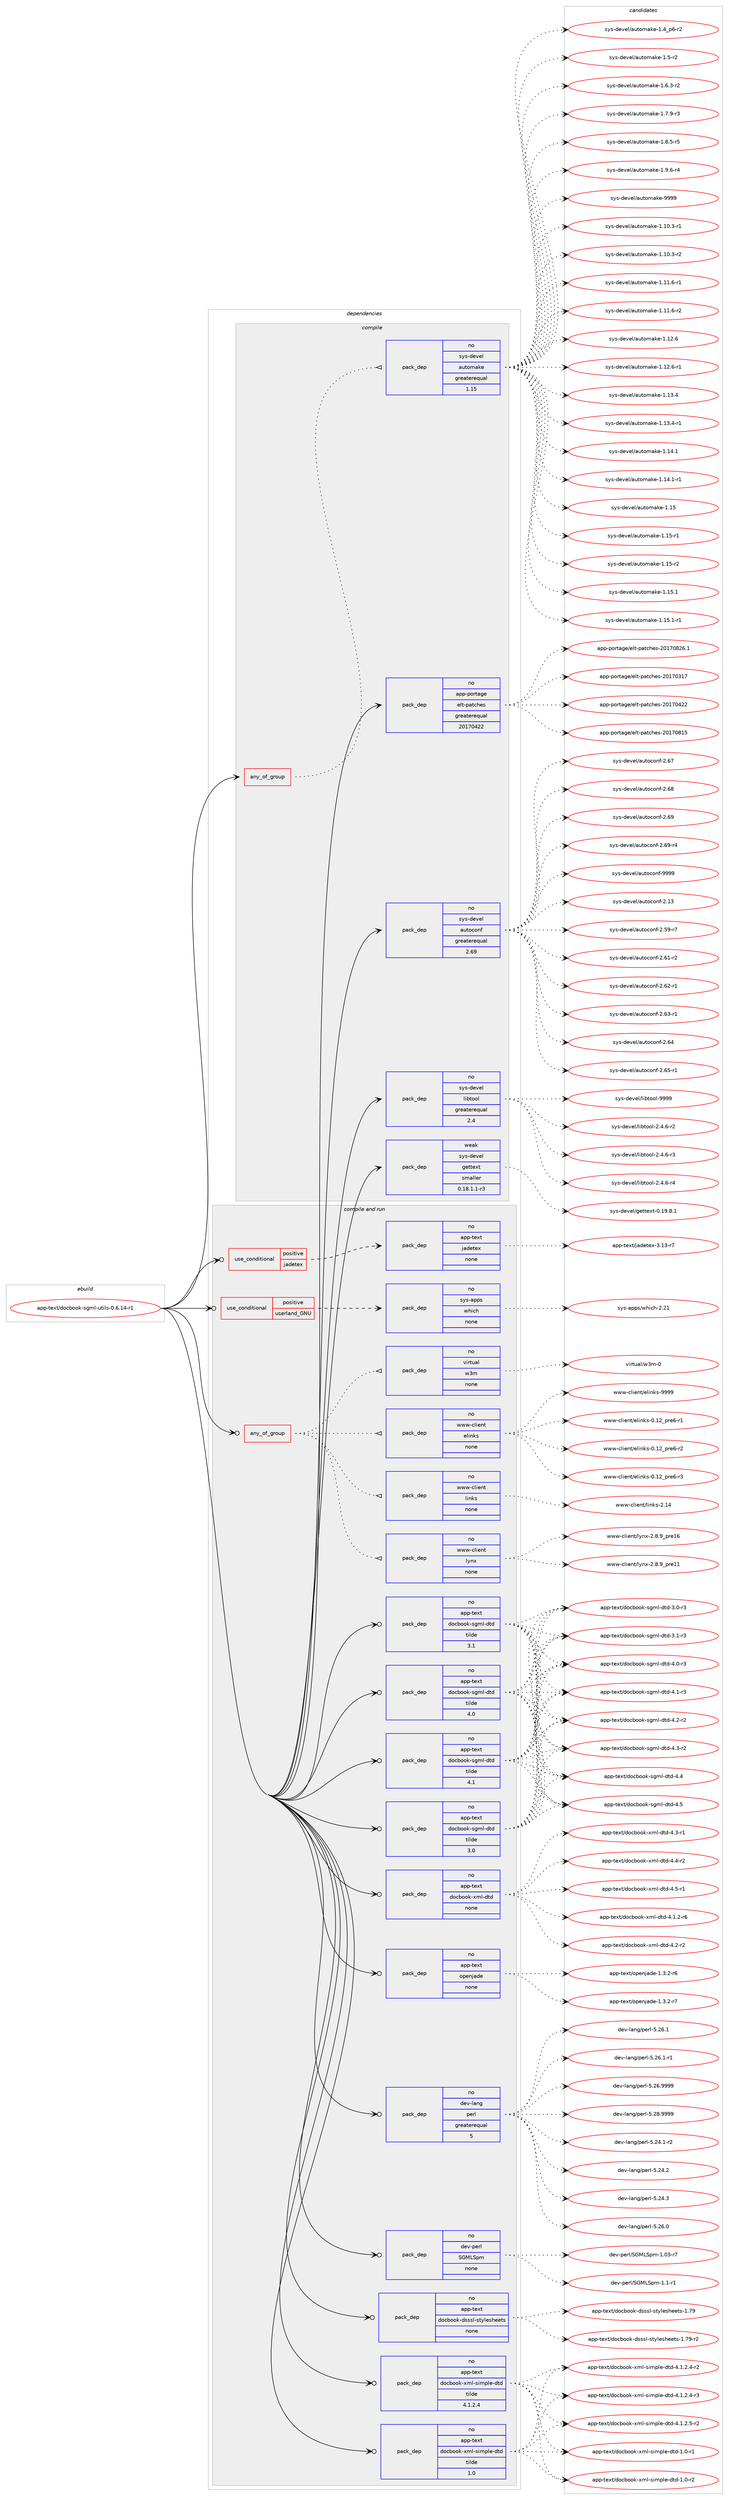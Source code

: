digraph prolog {

# *************
# Graph options
# *************

newrank=true;
concentrate=true;
compound=true;
graph [rankdir=LR,fontname=Helvetica,fontsize=10,ranksep=1.5];#, ranksep=2.5, nodesep=0.2];
edge  [arrowhead=vee];
node  [fontname=Helvetica,fontsize=10];

# **********
# The ebuild
# **********

subgraph cluster_leftcol {
color=gray;
rank=same;
label=<<i>ebuild</i>>;
id [label="app-text/docbook-sgml-utils-0.6.14-r1", color=red, width=4, href="../app-text/docbook-sgml-utils-0.6.14-r1.svg"];
}

# ****************
# The dependencies
# ****************

subgraph cluster_midcol {
color=gray;
label=<<i>dependencies</i>>;
subgraph cluster_compile {
fillcolor="#eeeeee";
style=filled;
label=<<i>compile</i>>;
subgraph any1009 {
dependency56339 [label=<<TABLE BORDER="0" CELLBORDER="1" CELLSPACING="0" CELLPADDING="4"><TR><TD CELLPADDING="10">any_of_group</TD></TR></TABLE>>, shape=none, color=red];subgraph pack40819 {
dependency56340 [label=<<TABLE BORDER="0" CELLBORDER="1" CELLSPACING="0" CELLPADDING="4" WIDTH="220"><TR><TD ROWSPAN="6" CELLPADDING="30">pack_dep</TD></TR><TR><TD WIDTH="110">no</TD></TR><TR><TD>sys-devel</TD></TR><TR><TD>automake</TD></TR><TR><TD>greaterequal</TD></TR><TR><TD>1.15</TD></TR></TABLE>>, shape=none, color=blue];
}
dependency56339:e -> dependency56340:w [weight=20,style="dotted",arrowhead="oinv"];
}
id:e -> dependency56339:w [weight=20,style="solid",arrowhead="vee"];
subgraph pack40820 {
dependency56341 [label=<<TABLE BORDER="0" CELLBORDER="1" CELLSPACING="0" CELLPADDING="4" WIDTH="220"><TR><TD ROWSPAN="6" CELLPADDING="30">pack_dep</TD></TR><TR><TD WIDTH="110">no</TD></TR><TR><TD>app-portage</TD></TR><TR><TD>elt-patches</TD></TR><TR><TD>greaterequal</TD></TR><TR><TD>20170422</TD></TR></TABLE>>, shape=none, color=blue];
}
id:e -> dependency56341:w [weight=20,style="solid",arrowhead="vee"];
subgraph pack40821 {
dependency56342 [label=<<TABLE BORDER="0" CELLBORDER="1" CELLSPACING="0" CELLPADDING="4" WIDTH="220"><TR><TD ROWSPAN="6" CELLPADDING="30">pack_dep</TD></TR><TR><TD WIDTH="110">no</TD></TR><TR><TD>sys-devel</TD></TR><TR><TD>autoconf</TD></TR><TR><TD>greaterequal</TD></TR><TR><TD>2.69</TD></TR></TABLE>>, shape=none, color=blue];
}
id:e -> dependency56342:w [weight=20,style="solid",arrowhead="vee"];
subgraph pack40822 {
dependency56343 [label=<<TABLE BORDER="0" CELLBORDER="1" CELLSPACING="0" CELLPADDING="4" WIDTH="220"><TR><TD ROWSPAN="6" CELLPADDING="30">pack_dep</TD></TR><TR><TD WIDTH="110">no</TD></TR><TR><TD>sys-devel</TD></TR><TR><TD>libtool</TD></TR><TR><TD>greaterequal</TD></TR><TR><TD>2.4</TD></TR></TABLE>>, shape=none, color=blue];
}
id:e -> dependency56343:w [weight=20,style="solid",arrowhead="vee"];
subgraph pack40823 {
dependency56344 [label=<<TABLE BORDER="0" CELLBORDER="1" CELLSPACING="0" CELLPADDING="4" WIDTH="220"><TR><TD ROWSPAN="6" CELLPADDING="30">pack_dep</TD></TR><TR><TD WIDTH="110">weak</TD></TR><TR><TD>sys-devel</TD></TR><TR><TD>gettext</TD></TR><TR><TD>smaller</TD></TR><TR><TD>0.18.1.1-r3</TD></TR></TABLE>>, shape=none, color=blue];
}
id:e -> dependency56344:w [weight=20,style="solid",arrowhead="vee"];
}
subgraph cluster_compileandrun {
fillcolor="#eeeeee";
style=filled;
label=<<i>compile and run</i>>;
subgraph any1010 {
dependency56345 [label=<<TABLE BORDER="0" CELLBORDER="1" CELLSPACING="0" CELLPADDING="4"><TR><TD CELLPADDING="10">any_of_group</TD></TR></TABLE>>, shape=none, color=red];subgraph pack40824 {
dependency56346 [label=<<TABLE BORDER="0" CELLBORDER="1" CELLSPACING="0" CELLPADDING="4" WIDTH="220"><TR><TD ROWSPAN="6" CELLPADDING="30">pack_dep</TD></TR><TR><TD WIDTH="110">no</TD></TR><TR><TD>www-client</TD></TR><TR><TD>lynx</TD></TR><TR><TD>none</TD></TR><TR><TD></TD></TR></TABLE>>, shape=none, color=blue];
}
dependency56345:e -> dependency56346:w [weight=20,style="dotted",arrowhead="oinv"];
subgraph pack40825 {
dependency56347 [label=<<TABLE BORDER="0" CELLBORDER="1" CELLSPACING="0" CELLPADDING="4" WIDTH="220"><TR><TD ROWSPAN="6" CELLPADDING="30">pack_dep</TD></TR><TR><TD WIDTH="110">no</TD></TR><TR><TD>www-client</TD></TR><TR><TD>links</TD></TR><TR><TD>none</TD></TR><TR><TD></TD></TR></TABLE>>, shape=none, color=blue];
}
dependency56345:e -> dependency56347:w [weight=20,style="dotted",arrowhead="oinv"];
subgraph pack40826 {
dependency56348 [label=<<TABLE BORDER="0" CELLBORDER="1" CELLSPACING="0" CELLPADDING="4" WIDTH="220"><TR><TD ROWSPAN="6" CELLPADDING="30">pack_dep</TD></TR><TR><TD WIDTH="110">no</TD></TR><TR><TD>www-client</TD></TR><TR><TD>elinks</TD></TR><TR><TD>none</TD></TR><TR><TD></TD></TR></TABLE>>, shape=none, color=blue];
}
dependency56345:e -> dependency56348:w [weight=20,style="dotted",arrowhead="oinv"];
subgraph pack40827 {
dependency56349 [label=<<TABLE BORDER="0" CELLBORDER="1" CELLSPACING="0" CELLPADDING="4" WIDTH="220"><TR><TD ROWSPAN="6" CELLPADDING="30">pack_dep</TD></TR><TR><TD WIDTH="110">no</TD></TR><TR><TD>virtual</TD></TR><TR><TD>w3m</TD></TR><TR><TD>none</TD></TR><TR><TD></TD></TR></TABLE>>, shape=none, color=blue];
}
dependency56345:e -> dependency56349:w [weight=20,style="dotted",arrowhead="oinv"];
}
id:e -> dependency56345:w [weight=20,style="solid",arrowhead="odotvee"];
subgraph cond14485 {
dependency56350 [label=<<TABLE BORDER="0" CELLBORDER="1" CELLSPACING="0" CELLPADDING="4"><TR><TD ROWSPAN="3" CELLPADDING="10">use_conditional</TD></TR><TR><TD>positive</TD></TR><TR><TD>jadetex</TD></TR></TABLE>>, shape=none, color=red];
subgraph pack40828 {
dependency56351 [label=<<TABLE BORDER="0" CELLBORDER="1" CELLSPACING="0" CELLPADDING="4" WIDTH="220"><TR><TD ROWSPAN="6" CELLPADDING="30">pack_dep</TD></TR><TR><TD WIDTH="110">no</TD></TR><TR><TD>app-text</TD></TR><TR><TD>jadetex</TD></TR><TR><TD>none</TD></TR><TR><TD></TD></TR></TABLE>>, shape=none, color=blue];
}
dependency56350:e -> dependency56351:w [weight=20,style="dashed",arrowhead="vee"];
}
id:e -> dependency56350:w [weight=20,style="solid",arrowhead="odotvee"];
subgraph cond14486 {
dependency56352 [label=<<TABLE BORDER="0" CELLBORDER="1" CELLSPACING="0" CELLPADDING="4"><TR><TD ROWSPAN="3" CELLPADDING="10">use_conditional</TD></TR><TR><TD>positive</TD></TR><TR><TD>userland_GNU</TD></TR></TABLE>>, shape=none, color=red];
subgraph pack40829 {
dependency56353 [label=<<TABLE BORDER="0" CELLBORDER="1" CELLSPACING="0" CELLPADDING="4" WIDTH="220"><TR><TD ROWSPAN="6" CELLPADDING="30">pack_dep</TD></TR><TR><TD WIDTH="110">no</TD></TR><TR><TD>sys-apps</TD></TR><TR><TD>which</TD></TR><TR><TD>none</TD></TR><TR><TD></TD></TR></TABLE>>, shape=none, color=blue];
}
dependency56352:e -> dependency56353:w [weight=20,style="dashed",arrowhead="vee"];
}
id:e -> dependency56352:w [weight=20,style="solid",arrowhead="odotvee"];
subgraph pack40830 {
dependency56354 [label=<<TABLE BORDER="0" CELLBORDER="1" CELLSPACING="0" CELLPADDING="4" WIDTH="220"><TR><TD ROWSPAN="6" CELLPADDING="30">pack_dep</TD></TR><TR><TD WIDTH="110">no</TD></TR><TR><TD>app-text</TD></TR><TR><TD>docbook-dsssl-stylesheets</TD></TR><TR><TD>none</TD></TR><TR><TD></TD></TR></TABLE>>, shape=none, color=blue];
}
id:e -> dependency56354:w [weight=20,style="solid",arrowhead="odotvee"];
subgraph pack40831 {
dependency56355 [label=<<TABLE BORDER="0" CELLBORDER="1" CELLSPACING="0" CELLPADDING="4" WIDTH="220"><TR><TD ROWSPAN="6" CELLPADDING="30">pack_dep</TD></TR><TR><TD WIDTH="110">no</TD></TR><TR><TD>app-text</TD></TR><TR><TD>docbook-sgml-dtd</TD></TR><TR><TD>tilde</TD></TR><TR><TD>3.0</TD></TR></TABLE>>, shape=none, color=blue];
}
id:e -> dependency56355:w [weight=20,style="solid",arrowhead="odotvee"];
subgraph pack40832 {
dependency56356 [label=<<TABLE BORDER="0" CELLBORDER="1" CELLSPACING="0" CELLPADDING="4" WIDTH="220"><TR><TD ROWSPAN="6" CELLPADDING="30">pack_dep</TD></TR><TR><TD WIDTH="110">no</TD></TR><TR><TD>app-text</TD></TR><TR><TD>docbook-sgml-dtd</TD></TR><TR><TD>tilde</TD></TR><TR><TD>3.1</TD></TR></TABLE>>, shape=none, color=blue];
}
id:e -> dependency56356:w [weight=20,style="solid",arrowhead="odotvee"];
subgraph pack40833 {
dependency56357 [label=<<TABLE BORDER="0" CELLBORDER="1" CELLSPACING="0" CELLPADDING="4" WIDTH="220"><TR><TD ROWSPAN="6" CELLPADDING="30">pack_dep</TD></TR><TR><TD WIDTH="110">no</TD></TR><TR><TD>app-text</TD></TR><TR><TD>docbook-sgml-dtd</TD></TR><TR><TD>tilde</TD></TR><TR><TD>4.0</TD></TR></TABLE>>, shape=none, color=blue];
}
id:e -> dependency56357:w [weight=20,style="solid",arrowhead="odotvee"];
subgraph pack40834 {
dependency56358 [label=<<TABLE BORDER="0" CELLBORDER="1" CELLSPACING="0" CELLPADDING="4" WIDTH="220"><TR><TD ROWSPAN="6" CELLPADDING="30">pack_dep</TD></TR><TR><TD WIDTH="110">no</TD></TR><TR><TD>app-text</TD></TR><TR><TD>docbook-sgml-dtd</TD></TR><TR><TD>tilde</TD></TR><TR><TD>4.1</TD></TR></TABLE>>, shape=none, color=blue];
}
id:e -> dependency56358:w [weight=20,style="solid",arrowhead="odotvee"];
subgraph pack40835 {
dependency56359 [label=<<TABLE BORDER="0" CELLBORDER="1" CELLSPACING="0" CELLPADDING="4" WIDTH="220"><TR><TD ROWSPAN="6" CELLPADDING="30">pack_dep</TD></TR><TR><TD WIDTH="110">no</TD></TR><TR><TD>app-text</TD></TR><TR><TD>docbook-xml-dtd</TD></TR><TR><TD>none</TD></TR><TR><TD></TD></TR></TABLE>>, shape=none, color=blue];
}
id:e -> dependency56359:w [weight=20,style="solid",arrowhead="odotvee"];
subgraph pack40836 {
dependency56360 [label=<<TABLE BORDER="0" CELLBORDER="1" CELLSPACING="0" CELLPADDING="4" WIDTH="220"><TR><TD ROWSPAN="6" CELLPADDING="30">pack_dep</TD></TR><TR><TD WIDTH="110">no</TD></TR><TR><TD>app-text</TD></TR><TR><TD>docbook-xml-simple-dtd</TD></TR><TR><TD>tilde</TD></TR><TR><TD>1.0</TD></TR></TABLE>>, shape=none, color=blue];
}
id:e -> dependency56360:w [weight=20,style="solid",arrowhead="odotvee"];
subgraph pack40837 {
dependency56361 [label=<<TABLE BORDER="0" CELLBORDER="1" CELLSPACING="0" CELLPADDING="4" WIDTH="220"><TR><TD ROWSPAN="6" CELLPADDING="30">pack_dep</TD></TR><TR><TD WIDTH="110">no</TD></TR><TR><TD>app-text</TD></TR><TR><TD>docbook-xml-simple-dtd</TD></TR><TR><TD>tilde</TD></TR><TR><TD>4.1.2.4</TD></TR></TABLE>>, shape=none, color=blue];
}
id:e -> dependency56361:w [weight=20,style="solid",arrowhead="odotvee"];
subgraph pack40838 {
dependency56362 [label=<<TABLE BORDER="0" CELLBORDER="1" CELLSPACING="0" CELLPADDING="4" WIDTH="220"><TR><TD ROWSPAN="6" CELLPADDING="30">pack_dep</TD></TR><TR><TD WIDTH="110">no</TD></TR><TR><TD>app-text</TD></TR><TR><TD>openjade</TD></TR><TR><TD>none</TD></TR><TR><TD></TD></TR></TABLE>>, shape=none, color=blue];
}
id:e -> dependency56362:w [weight=20,style="solid",arrowhead="odotvee"];
subgraph pack40839 {
dependency56363 [label=<<TABLE BORDER="0" CELLBORDER="1" CELLSPACING="0" CELLPADDING="4" WIDTH="220"><TR><TD ROWSPAN="6" CELLPADDING="30">pack_dep</TD></TR><TR><TD WIDTH="110">no</TD></TR><TR><TD>dev-lang</TD></TR><TR><TD>perl</TD></TR><TR><TD>greaterequal</TD></TR><TR><TD>5</TD></TR></TABLE>>, shape=none, color=blue];
}
id:e -> dependency56363:w [weight=20,style="solid",arrowhead="odotvee"];
subgraph pack40840 {
dependency56364 [label=<<TABLE BORDER="0" CELLBORDER="1" CELLSPACING="0" CELLPADDING="4" WIDTH="220"><TR><TD ROWSPAN="6" CELLPADDING="30">pack_dep</TD></TR><TR><TD WIDTH="110">no</TD></TR><TR><TD>dev-perl</TD></TR><TR><TD>SGMLSpm</TD></TR><TR><TD>none</TD></TR><TR><TD></TD></TR></TABLE>>, shape=none, color=blue];
}
id:e -> dependency56364:w [weight=20,style="solid",arrowhead="odotvee"];
}
subgraph cluster_run {
fillcolor="#eeeeee";
style=filled;
label=<<i>run</i>>;
}
}

# **************
# The candidates
# **************

subgraph cluster_choices {
rank=same;
color=gray;
label=<<i>candidates</i>>;

subgraph choice40819 {
color=black;
nodesep=1;
choice11512111545100101118101108479711711611110997107101454946494846514511449 [label="sys-devel/automake-1.10.3-r1", color=red, width=4,href="../sys-devel/automake-1.10.3-r1.svg"];
choice11512111545100101118101108479711711611110997107101454946494846514511450 [label="sys-devel/automake-1.10.3-r2", color=red, width=4,href="../sys-devel/automake-1.10.3-r2.svg"];
choice11512111545100101118101108479711711611110997107101454946494946544511449 [label="sys-devel/automake-1.11.6-r1", color=red, width=4,href="../sys-devel/automake-1.11.6-r1.svg"];
choice11512111545100101118101108479711711611110997107101454946494946544511450 [label="sys-devel/automake-1.11.6-r2", color=red, width=4,href="../sys-devel/automake-1.11.6-r2.svg"];
choice1151211154510010111810110847971171161111099710710145494649504654 [label="sys-devel/automake-1.12.6", color=red, width=4,href="../sys-devel/automake-1.12.6.svg"];
choice11512111545100101118101108479711711611110997107101454946495046544511449 [label="sys-devel/automake-1.12.6-r1", color=red, width=4,href="../sys-devel/automake-1.12.6-r1.svg"];
choice1151211154510010111810110847971171161111099710710145494649514652 [label="sys-devel/automake-1.13.4", color=red, width=4,href="../sys-devel/automake-1.13.4.svg"];
choice11512111545100101118101108479711711611110997107101454946495146524511449 [label="sys-devel/automake-1.13.4-r1", color=red, width=4,href="../sys-devel/automake-1.13.4-r1.svg"];
choice1151211154510010111810110847971171161111099710710145494649524649 [label="sys-devel/automake-1.14.1", color=red, width=4,href="../sys-devel/automake-1.14.1.svg"];
choice11512111545100101118101108479711711611110997107101454946495246494511449 [label="sys-devel/automake-1.14.1-r1", color=red, width=4,href="../sys-devel/automake-1.14.1-r1.svg"];
choice115121115451001011181011084797117116111109971071014549464953 [label="sys-devel/automake-1.15", color=red, width=4,href="../sys-devel/automake-1.15.svg"];
choice1151211154510010111810110847971171161111099710710145494649534511449 [label="sys-devel/automake-1.15-r1", color=red, width=4,href="../sys-devel/automake-1.15-r1.svg"];
choice1151211154510010111810110847971171161111099710710145494649534511450 [label="sys-devel/automake-1.15-r2", color=red, width=4,href="../sys-devel/automake-1.15-r2.svg"];
choice1151211154510010111810110847971171161111099710710145494649534649 [label="sys-devel/automake-1.15.1", color=red, width=4,href="../sys-devel/automake-1.15.1.svg"];
choice11512111545100101118101108479711711611110997107101454946495346494511449 [label="sys-devel/automake-1.15.1-r1", color=red, width=4,href="../sys-devel/automake-1.15.1-r1.svg"];
choice115121115451001011181011084797117116111109971071014549465295112544511450 [label="sys-devel/automake-1.4_p6-r2", color=red, width=4,href="../sys-devel/automake-1.4_p6-r2.svg"];
choice11512111545100101118101108479711711611110997107101454946534511450 [label="sys-devel/automake-1.5-r2", color=red, width=4,href="../sys-devel/automake-1.5-r2.svg"];
choice115121115451001011181011084797117116111109971071014549465446514511450 [label="sys-devel/automake-1.6.3-r2", color=red, width=4,href="../sys-devel/automake-1.6.3-r2.svg"];
choice115121115451001011181011084797117116111109971071014549465546574511451 [label="sys-devel/automake-1.7.9-r3", color=red, width=4,href="../sys-devel/automake-1.7.9-r3.svg"];
choice115121115451001011181011084797117116111109971071014549465646534511453 [label="sys-devel/automake-1.8.5-r5", color=red, width=4,href="../sys-devel/automake-1.8.5-r5.svg"];
choice115121115451001011181011084797117116111109971071014549465746544511452 [label="sys-devel/automake-1.9.6-r4", color=red, width=4,href="../sys-devel/automake-1.9.6-r4.svg"];
choice115121115451001011181011084797117116111109971071014557575757 [label="sys-devel/automake-9999", color=red, width=4,href="../sys-devel/automake-9999.svg"];
dependency56340:e -> choice11512111545100101118101108479711711611110997107101454946494846514511449:w [style=dotted,weight="100"];
dependency56340:e -> choice11512111545100101118101108479711711611110997107101454946494846514511450:w [style=dotted,weight="100"];
dependency56340:e -> choice11512111545100101118101108479711711611110997107101454946494946544511449:w [style=dotted,weight="100"];
dependency56340:e -> choice11512111545100101118101108479711711611110997107101454946494946544511450:w [style=dotted,weight="100"];
dependency56340:e -> choice1151211154510010111810110847971171161111099710710145494649504654:w [style=dotted,weight="100"];
dependency56340:e -> choice11512111545100101118101108479711711611110997107101454946495046544511449:w [style=dotted,weight="100"];
dependency56340:e -> choice1151211154510010111810110847971171161111099710710145494649514652:w [style=dotted,weight="100"];
dependency56340:e -> choice11512111545100101118101108479711711611110997107101454946495146524511449:w [style=dotted,weight="100"];
dependency56340:e -> choice1151211154510010111810110847971171161111099710710145494649524649:w [style=dotted,weight="100"];
dependency56340:e -> choice11512111545100101118101108479711711611110997107101454946495246494511449:w [style=dotted,weight="100"];
dependency56340:e -> choice115121115451001011181011084797117116111109971071014549464953:w [style=dotted,weight="100"];
dependency56340:e -> choice1151211154510010111810110847971171161111099710710145494649534511449:w [style=dotted,weight="100"];
dependency56340:e -> choice1151211154510010111810110847971171161111099710710145494649534511450:w [style=dotted,weight="100"];
dependency56340:e -> choice1151211154510010111810110847971171161111099710710145494649534649:w [style=dotted,weight="100"];
dependency56340:e -> choice11512111545100101118101108479711711611110997107101454946495346494511449:w [style=dotted,weight="100"];
dependency56340:e -> choice115121115451001011181011084797117116111109971071014549465295112544511450:w [style=dotted,weight="100"];
dependency56340:e -> choice11512111545100101118101108479711711611110997107101454946534511450:w [style=dotted,weight="100"];
dependency56340:e -> choice115121115451001011181011084797117116111109971071014549465446514511450:w [style=dotted,weight="100"];
dependency56340:e -> choice115121115451001011181011084797117116111109971071014549465546574511451:w [style=dotted,weight="100"];
dependency56340:e -> choice115121115451001011181011084797117116111109971071014549465646534511453:w [style=dotted,weight="100"];
dependency56340:e -> choice115121115451001011181011084797117116111109971071014549465746544511452:w [style=dotted,weight="100"];
dependency56340:e -> choice115121115451001011181011084797117116111109971071014557575757:w [style=dotted,weight="100"];
}
subgraph choice40820 {
color=black;
nodesep=1;
choice97112112451121111141169710310147101108116451129711699104101115455048495548514955 [label="app-portage/elt-patches-20170317", color=red, width=4,href="../app-portage/elt-patches-20170317.svg"];
choice97112112451121111141169710310147101108116451129711699104101115455048495548525050 [label="app-portage/elt-patches-20170422", color=red, width=4,href="../app-portage/elt-patches-20170422.svg"];
choice97112112451121111141169710310147101108116451129711699104101115455048495548564953 [label="app-portage/elt-patches-20170815", color=red, width=4,href="../app-portage/elt-patches-20170815.svg"];
choice971121124511211111411697103101471011081164511297116991041011154550484955485650544649 [label="app-portage/elt-patches-20170826.1", color=red, width=4,href="../app-portage/elt-patches-20170826.1.svg"];
dependency56341:e -> choice97112112451121111141169710310147101108116451129711699104101115455048495548514955:w [style=dotted,weight="100"];
dependency56341:e -> choice97112112451121111141169710310147101108116451129711699104101115455048495548525050:w [style=dotted,weight="100"];
dependency56341:e -> choice97112112451121111141169710310147101108116451129711699104101115455048495548564953:w [style=dotted,weight="100"];
dependency56341:e -> choice971121124511211111411697103101471011081164511297116991041011154550484955485650544649:w [style=dotted,weight="100"];
}
subgraph choice40821 {
color=black;
nodesep=1;
choice115121115451001011181011084797117116111991111101024550464951 [label="sys-devel/autoconf-2.13", color=red, width=4,href="../sys-devel/autoconf-2.13.svg"];
choice1151211154510010111810110847971171161119911111010245504653574511455 [label="sys-devel/autoconf-2.59-r7", color=red, width=4,href="../sys-devel/autoconf-2.59-r7.svg"];
choice1151211154510010111810110847971171161119911111010245504654494511450 [label="sys-devel/autoconf-2.61-r2", color=red, width=4,href="../sys-devel/autoconf-2.61-r2.svg"];
choice1151211154510010111810110847971171161119911111010245504654504511449 [label="sys-devel/autoconf-2.62-r1", color=red, width=4,href="../sys-devel/autoconf-2.62-r1.svg"];
choice1151211154510010111810110847971171161119911111010245504654514511449 [label="sys-devel/autoconf-2.63-r1", color=red, width=4,href="../sys-devel/autoconf-2.63-r1.svg"];
choice115121115451001011181011084797117116111991111101024550465452 [label="sys-devel/autoconf-2.64", color=red, width=4,href="../sys-devel/autoconf-2.64.svg"];
choice1151211154510010111810110847971171161119911111010245504654534511449 [label="sys-devel/autoconf-2.65-r1", color=red, width=4,href="../sys-devel/autoconf-2.65-r1.svg"];
choice115121115451001011181011084797117116111991111101024550465455 [label="sys-devel/autoconf-2.67", color=red, width=4,href="../sys-devel/autoconf-2.67.svg"];
choice115121115451001011181011084797117116111991111101024550465456 [label="sys-devel/autoconf-2.68", color=red, width=4,href="../sys-devel/autoconf-2.68.svg"];
choice115121115451001011181011084797117116111991111101024550465457 [label="sys-devel/autoconf-2.69", color=red, width=4,href="../sys-devel/autoconf-2.69.svg"];
choice1151211154510010111810110847971171161119911111010245504654574511452 [label="sys-devel/autoconf-2.69-r4", color=red, width=4,href="../sys-devel/autoconf-2.69-r4.svg"];
choice115121115451001011181011084797117116111991111101024557575757 [label="sys-devel/autoconf-9999", color=red, width=4,href="../sys-devel/autoconf-9999.svg"];
dependency56342:e -> choice115121115451001011181011084797117116111991111101024550464951:w [style=dotted,weight="100"];
dependency56342:e -> choice1151211154510010111810110847971171161119911111010245504653574511455:w [style=dotted,weight="100"];
dependency56342:e -> choice1151211154510010111810110847971171161119911111010245504654494511450:w [style=dotted,weight="100"];
dependency56342:e -> choice1151211154510010111810110847971171161119911111010245504654504511449:w [style=dotted,weight="100"];
dependency56342:e -> choice1151211154510010111810110847971171161119911111010245504654514511449:w [style=dotted,weight="100"];
dependency56342:e -> choice115121115451001011181011084797117116111991111101024550465452:w [style=dotted,weight="100"];
dependency56342:e -> choice1151211154510010111810110847971171161119911111010245504654534511449:w [style=dotted,weight="100"];
dependency56342:e -> choice115121115451001011181011084797117116111991111101024550465455:w [style=dotted,weight="100"];
dependency56342:e -> choice115121115451001011181011084797117116111991111101024550465456:w [style=dotted,weight="100"];
dependency56342:e -> choice115121115451001011181011084797117116111991111101024550465457:w [style=dotted,weight="100"];
dependency56342:e -> choice1151211154510010111810110847971171161119911111010245504654574511452:w [style=dotted,weight="100"];
dependency56342:e -> choice115121115451001011181011084797117116111991111101024557575757:w [style=dotted,weight="100"];
}
subgraph choice40822 {
color=black;
nodesep=1;
choice1151211154510010111810110847108105981161111111084550465246544511450 [label="sys-devel/libtool-2.4.6-r2", color=red, width=4,href="../sys-devel/libtool-2.4.6-r2.svg"];
choice1151211154510010111810110847108105981161111111084550465246544511451 [label="sys-devel/libtool-2.4.6-r3", color=red, width=4,href="../sys-devel/libtool-2.4.6-r3.svg"];
choice1151211154510010111810110847108105981161111111084550465246544511452 [label="sys-devel/libtool-2.4.6-r4", color=red, width=4,href="../sys-devel/libtool-2.4.6-r4.svg"];
choice1151211154510010111810110847108105981161111111084557575757 [label="sys-devel/libtool-9999", color=red, width=4,href="../sys-devel/libtool-9999.svg"];
dependency56343:e -> choice1151211154510010111810110847108105981161111111084550465246544511450:w [style=dotted,weight="100"];
dependency56343:e -> choice1151211154510010111810110847108105981161111111084550465246544511451:w [style=dotted,weight="100"];
dependency56343:e -> choice1151211154510010111810110847108105981161111111084550465246544511452:w [style=dotted,weight="100"];
dependency56343:e -> choice1151211154510010111810110847108105981161111111084557575757:w [style=dotted,weight="100"];
}
subgraph choice40823 {
color=black;
nodesep=1;
choice1151211154510010111810110847103101116116101120116454846495746564649 [label="sys-devel/gettext-0.19.8.1", color=red, width=4,href="../sys-devel/gettext-0.19.8.1.svg"];
dependency56344:e -> choice1151211154510010111810110847103101116116101120116454846495746564649:w [style=dotted,weight="100"];
}
subgraph choice40824 {
color=black;
nodesep=1;
choice119119119459910810510111011647108121110120455046564657951121141014949 [label="www-client/lynx-2.8.9_pre11", color=red, width=4,href="../www-client/lynx-2.8.9_pre11.svg"];
choice119119119459910810510111011647108121110120455046564657951121141014954 [label="www-client/lynx-2.8.9_pre16", color=red, width=4,href="../www-client/lynx-2.8.9_pre16.svg"];
dependency56346:e -> choice119119119459910810510111011647108121110120455046564657951121141014949:w [style=dotted,weight="100"];
dependency56346:e -> choice119119119459910810510111011647108121110120455046564657951121141014954:w [style=dotted,weight="100"];
}
subgraph choice40825 {
color=black;
nodesep=1;
choice1191191194599108105101110116471081051101071154550464952 [label="www-client/links-2.14", color=red, width=4,href="../www-client/links-2.14.svg"];
dependency56347:e -> choice1191191194599108105101110116471081051101071154550464952:w [style=dotted,weight="100"];
}
subgraph choice40826 {
color=black;
nodesep=1;
choice119119119459910810510111011647101108105110107115454846495095112114101544511449 [label="www-client/elinks-0.12_pre6-r1", color=red, width=4,href="../www-client/elinks-0.12_pre6-r1.svg"];
choice119119119459910810510111011647101108105110107115454846495095112114101544511450 [label="www-client/elinks-0.12_pre6-r2", color=red, width=4,href="../www-client/elinks-0.12_pre6-r2.svg"];
choice119119119459910810510111011647101108105110107115454846495095112114101544511451 [label="www-client/elinks-0.12_pre6-r3", color=red, width=4,href="../www-client/elinks-0.12_pre6-r3.svg"];
choice1191191194599108105101110116471011081051101071154557575757 [label="www-client/elinks-9999", color=red, width=4,href="../www-client/elinks-9999.svg"];
dependency56348:e -> choice119119119459910810510111011647101108105110107115454846495095112114101544511449:w [style=dotted,weight="100"];
dependency56348:e -> choice119119119459910810510111011647101108105110107115454846495095112114101544511450:w [style=dotted,weight="100"];
dependency56348:e -> choice119119119459910810510111011647101108105110107115454846495095112114101544511451:w [style=dotted,weight="100"];
dependency56348:e -> choice1191191194599108105101110116471011081051101071154557575757:w [style=dotted,weight="100"];
}
subgraph choice40827 {
color=black;
nodesep=1;
choice1181051141161179710847119511094548 [label="virtual/w3m-0", color=red, width=4,href="../virtual/w3m-0.svg"];
dependency56349:e -> choice1181051141161179710847119511094548:w [style=dotted,weight="100"];
}
subgraph choice40828 {
color=black;
nodesep=1;
choice9711211245116101120116471069710010111610112045514649514511455 [label="app-text/jadetex-3.13-r7", color=red, width=4,href="../app-text/jadetex-3.13-r7.svg"];
dependency56351:e -> choice9711211245116101120116471069710010111610112045514649514511455:w [style=dotted,weight="100"];
}
subgraph choice40829 {
color=black;
nodesep=1;
choice115121115459711211211547119104105991044550465049 [label="sys-apps/which-2.21", color=red, width=4,href="../sys-apps/which-2.21.svg"];
dependency56353:e -> choice115121115459711211211547119104105991044550465049:w [style=dotted,weight="100"];
}
subgraph choice40830 {
color=black;
nodesep=1;
choice971121124511610112011647100111999811111110745100115115115108451151161211081011151041011011161154549465557 [label="app-text/docbook-dsssl-stylesheets-1.79", color=red, width=4,href="../app-text/docbook-dsssl-stylesheets-1.79.svg"];
choice9711211245116101120116471001119998111111107451001151151151084511511612110810111510410110111611545494655574511450 [label="app-text/docbook-dsssl-stylesheets-1.79-r2", color=red, width=4,href="../app-text/docbook-dsssl-stylesheets-1.79-r2.svg"];
dependency56354:e -> choice971121124511610112011647100111999811111110745100115115115108451151161211081011151041011011161154549465557:w [style=dotted,weight="100"];
dependency56354:e -> choice9711211245116101120116471001119998111111107451001151151151084511511612110810111510410110111611545494655574511450:w [style=dotted,weight="100"];
}
subgraph choice40831 {
color=black;
nodesep=1;
choice97112112451161011201164710011199981111111074511510310910845100116100455146484511451 [label="app-text/docbook-sgml-dtd-3.0-r3", color=red, width=4,href="../app-text/docbook-sgml-dtd-3.0-r3.svg"];
choice97112112451161011201164710011199981111111074511510310910845100116100455146494511451 [label="app-text/docbook-sgml-dtd-3.1-r3", color=red, width=4,href="../app-text/docbook-sgml-dtd-3.1-r3.svg"];
choice97112112451161011201164710011199981111111074511510310910845100116100455246484511451 [label="app-text/docbook-sgml-dtd-4.0-r3", color=red, width=4,href="../app-text/docbook-sgml-dtd-4.0-r3.svg"];
choice97112112451161011201164710011199981111111074511510310910845100116100455246494511451 [label="app-text/docbook-sgml-dtd-4.1-r3", color=red, width=4,href="../app-text/docbook-sgml-dtd-4.1-r3.svg"];
choice97112112451161011201164710011199981111111074511510310910845100116100455246504511450 [label="app-text/docbook-sgml-dtd-4.2-r2", color=red, width=4,href="../app-text/docbook-sgml-dtd-4.2-r2.svg"];
choice97112112451161011201164710011199981111111074511510310910845100116100455246514511450 [label="app-text/docbook-sgml-dtd-4.3-r2", color=red, width=4,href="../app-text/docbook-sgml-dtd-4.3-r2.svg"];
choice9711211245116101120116471001119998111111107451151031091084510011610045524652 [label="app-text/docbook-sgml-dtd-4.4", color=red, width=4,href="../app-text/docbook-sgml-dtd-4.4.svg"];
choice9711211245116101120116471001119998111111107451151031091084510011610045524653 [label="app-text/docbook-sgml-dtd-4.5", color=red, width=4,href="../app-text/docbook-sgml-dtd-4.5.svg"];
dependency56355:e -> choice97112112451161011201164710011199981111111074511510310910845100116100455146484511451:w [style=dotted,weight="100"];
dependency56355:e -> choice97112112451161011201164710011199981111111074511510310910845100116100455146494511451:w [style=dotted,weight="100"];
dependency56355:e -> choice97112112451161011201164710011199981111111074511510310910845100116100455246484511451:w [style=dotted,weight="100"];
dependency56355:e -> choice97112112451161011201164710011199981111111074511510310910845100116100455246494511451:w [style=dotted,weight="100"];
dependency56355:e -> choice97112112451161011201164710011199981111111074511510310910845100116100455246504511450:w [style=dotted,weight="100"];
dependency56355:e -> choice97112112451161011201164710011199981111111074511510310910845100116100455246514511450:w [style=dotted,weight="100"];
dependency56355:e -> choice9711211245116101120116471001119998111111107451151031091084510011610045524652:w [style=dotted,weight="100"];
dependency56355:e -> choice9711211245116101120116471001119998111111107451151031091084510011610045524653:w [style=dotted,weight="100"];
}
subgraph choice40832 {
color=black;
nodesep=1;
choice97112112451161011201164710011199981111111074511510310910845100116100455146484511451 [label="app-text/docbook-sgml-dtd-3.0-r3", color=red, width=4,href="../app-text/docbook-sgml-dtd-3.0-r3.svg"];
choice97112112451161011201164710011199981111111074511510310910845100116100455146494511451 [label="app-text/docbook-sgml-dtd-3.1-r3", color=red, width=4,href="../app-text/docbook-sgml-dtd-3.1-r3.svg"];
choice97112112451161011201164710011199981111111074511510310910845100116100455246484511451 [label="app-text/docbook-sgml-dtd-4.0-r3", color=red, width=4,href="../app-text/docbook-sgml-dtd-4.0-r3.svg"];
choice97112112451161011201164710011199981111111074511510310910845100116100455246494511451 [label="app-text/docbook-sgml-dtd-4.1-r3", color=red, width=4,href="../app-text/docbook-sgml-dtd-4.1-r3.svg"];
choice97112112451161011201164710011199981111111074511510310910845100116100455246504511450 [label="app-text/docbook-sgml-dtd-4.2-r2", color=red, width=4,href="../app-text/docbook-sgml-dtd-4.2-r2.svg"];
choice97112112451161011201164710011199981111111074511510310910845100116100455246514511450 [label="app-text/docbook-sgml-dtd-4.3-r2", color=red, width=4,href="../app-text/docbook-sgml-dtd-4.3-r2.svg"];
choice9711211245116101120116471001119998111111107451151031091084510011610045524652 [label="app-text/docbook-sgml-dtd-4.4", color=red, width=4,href="../app-text/docbook-sgml-dtd-4.4.svg"];
choice9711211245116101120116471001119998111111107451151031091084510011610045524653 [label="app-text/docbook-sgml-dtd-4.5", color=red, width=4,href="../app-text/docbook-sgml-dtd-4.5.svg"];
dependency56356:e -> choice97112112451161011201164710011199981111111074511510310910845100116100455146484511451:w [style=dotted,weight="100"];
dependency56356:e -> choice97112112451161011201164710011199981111111074511510310910845100116100455146494511451:w [style=dotted,weight="100"];
dependency56356:e -> choice97112112451161011201164710011199981111111074511510310910845100116100455246484511451:w [style=dotted,weight="100"];
dependency56356:e -> choice97112112451161011201164710011199981111111074511510310910845100116100455246494511451:w [style=dotted,weight="100"];
dependency56356:e -> choice97112112451161011201164710011199981111111074511510310910845100116100455246504511450:w [style=dotted,weight="100"];
dependency56356:e -> choice97112112451161011201164710011199981111111074511510310910845100116100455246514511450:w [style=dotted,weight="100"];
dependency56356:e -> choice9711211245116101120116471001119998111111107451151031091084510011610045524652:w [style=dotted,weight="100"];
dependency56356:e -> choice9711211245116101120116471001119998111111107451151031091084510011610045524653:w [style=dotted,weight="100"];
}
subgraph choice40833 {
color=black;
nodesep=1;
choice97112112451161011201164710011199981111111074511510310910845100116100455146484511451 [label="app-text/docbook-sgml-dtd-3.0-r3", color=red, width=4,href="../app-text/docbook-sgml-dtd-3.0-r3.svg"];
choice97112112451161011201164710011199981111111074511510310910845100116100455146494511451 [label="app-text/docbook-sgml-dtd-3.1-r3", color=red, width=4,href="../app-text/docbook-sgml-dtd-3.1-r3.svg"];
choice97112112451161011201164710011199981111111074511510310910845100116100455246484511451 [label="app-text/docbook-sgml-dtd-4.0-r3", color=red, width=4,href="../app-text/docbook-sgml-dtd-4.0-r3.svg"];
choice97112112451161011201164710011199981111111074511510310910845100116100455246494511451 [label="app-text/docbook-sgml-dtd-4.1-r3", color=red, width=4,href="../app-text/docbook-sgml-dtd-4.1-r3.svg"];
choice97112112451161011201164710011199981111111074511510310910845100116100455246504511450 [label="app-text/docbook-sgml-dtd-4.2-r2", color=red, width=4,href="../app-text/docbook-sgml-dtd-4.2-r2.svg"];
choice97112112451161011201164710011199981111111074511510310910845100116100455246514511450 [label="app-text/docbook-sgml-dtd-4.3-r2", color=red, width=4,href="../app-text/docbook-sgml-dtd-4.3-r2.svg"];
choice9711211245116101120116471001119998111111107451151031091084510011610045524652 [label="app-text/docbook-sgml-dtd-4.4", color=red, width=4,href="../app-text/docbook-sgml-dtd-4.4.svg"];
choice9711211245116101120116471001119998111111107451151031091084510011610045524653 [label="app-text/docbook-sgml-dtd-4.5", color=red, width=4,href="../app-text/docbook-sgml-dtd-4.5.svg"];
dependency56357:e -> choice97112112451161011201164710011199981111111074511510310910845100116100455146484511451:w [style=dotted,weight="100"];
dependency56357:e -> choice97112112451161011201164710011199981111111074511510310910845100116100455146494511451:w [style=dotted,weight="100"];
dependency56357:e -> choice97112112451161011201164710011199981111111074511510310910845100116100455246484511451:w [style=dotted,weight="100"];
dependency56357:e -> choice97112112451161011201164710011199981111111074511510310910845100116100455246494511451:w [style=dotted,weight="100"];
dependency56357:e -> choice97112112451161011201164710011199981111111074511510310910845100116100455246504511450:w [style=dotted,weight="100"];
dependency56357:e -> choice97112112451161011201164710011199981111111074511510310910845100116100455246514511450:w [style=dotted,weight="100"];
dependency56357:e -> choice9711211245116101120116471001119998111111107451151031091084510011610045524652:w [style=dotted,weight="100"];
dependency56357:e -> choice9711211245116101120116471001119998111111107451151031091084510011610045524653:w [style=dotted,weight="100"];
}
subgraph choice40834 {
color=black;
nodesep=1;
choice97112112451161011201164710011199981111111074511510310910845100116100455146484511451 [label="app-text/docbook-sgml-dtd-3.0-r3", color=red, width=4,href="../app-text/docbook-sgml-dtd-3.0-r3.svg"];
choice97112112451161011201164710011199981111111074511510310910845100116100455146494511451 [label="app-text/docbook-sgml-dtd-3.1-r3", color=red, width=4,href="../app-text/docbook-sgml-dtd-3.1-r3.svg"];
choice97112112451161011201164710011199981111111074511510310910845100116100455246484511451 [label="app-text/docbook-sgml-dtd-4.0-r3", color=red, width=4,href="../app-text/docbook-sgml-dtd-4.0-r3.svg"];
choice97112112451161011201164710011199981111111074511510310910845100116100455246494511451 [label="app-text/docbook-sgml-dtd-4.1-r3", color=red, width=4,href="../app-text/docbook-sgml-dtd-4.1-r3.svg"];
choice97112112451161011201164710011199981111111074511510310910845100116100455246504511450 [label="app-text/docbook-sgml-dtd-4.2-r2", color=red, width=4,href="../app-text/docbook-sgml-dtd-4.2-r2.svg"];
choice97112112451161011201164710011199981111111074511510310910845100116100455246514511450 [label="app-text/docbook-sgml-dtd-4.3-r2", color=red, width=4,href="../app-text/docbook-sgml-dtd-4.3-r2.svg"];
choice9711211245116101120116471001119998111111107451151031091084510011610045524652 [label="app-text/docbook-sgml-dtd-4.4", color=red, width=4,href="../app-text/docbook-sgml-dtd-4.4.svg"];
choice9711211245116101120116471001119998111111107451151031091084510011610045524653 [label="app-text/docbook-sgml-dtd-4.5", color=red, width=4,href="../app-text/docbook-sgml-dtd-4.5.svg"];
dependency56358:e -> choice97112112451161011201164710011199981111111074511510310910845100116100455146484511451:w [style=dotted,weight="100"];
dependency56358:e -> choice97112112451161011201164710011199981111111074511510310910845100116100455146494511451:w [style=dotted,weight="100"];
dependency56358:e -> choice97112112451161011201164710011199981111111074511510310910845100116100455246484511451:w [style=dotted,weight="100"];
dependency56358:e -> choice97112112451161011201164710011199981111111074511510310910845100116100455246494511451:w [style=dotted,weight="100"];
dependency56358:e -> choice97112112451161011201164710011199981111111074511510310910845100116100455246504511450:w [style=dotted,weight="100"];
dependency56358:e -> choice97112112451161011201164710011199981111111074511510310910845100116100455246514511450:w [style=dotted,weight="100"];
dependency56358:e -> choice9711211245116101120116471001119998111111107451151031091084510011610045524652:w [style=dotted,weight="100"];
dependency56358:e -> choice9711211245116101120116471001119998111111107451151031091084510011610045524653:w [style=dotted,weight="100"];
}
subgraph choice40835 {
color=black;
nodesep=1;
choice971121124511610112011647100111999811111110745120109108451001161004552464946504511454 [label="app-text/docbook-xml-dtd-4.1.2-r6", color=red, width=4,href="../app-text/docbook-xml-dtd-4.1.2-r6.svg"];
choice97112112451161011201164710011199981111111074512010910845100116100455246504511450 [label="app-text/docbook-xml-dtd-4.2-r2", color=red, width=4,href="../app-text/docbook-xml-dtd-4.2-r2.svg"];
choice97112112451161011201164710011199981111111074512010910845100116100455246514511449 [label="app-text/docbook-xml-dtd-4.3-r1", color=red, width=4,href="../app-text/docbook-xml-dtd-4.3-r1.svg"];
choice97112112451161011201164710011199981111111074512010910845100116100455246524511450 [label="app-text/docbook-xml-dtd-4.4-r2", color=red, width=4,href="../app-text/docbook-xml-dtd-4.4-r2.svg"];
choice97112112451161011201164710011199981111111074512010910845100116100455246534511449 [label="app-text/docbook-xml-dtd-4.5-r1", color=red, width=4,href="../app-text/docbook-xml-dtd-4.5-r1.svg"];
dependency56359:e -> choice971121124511610112011647100111999811111110745120109108451001161004552464946504511454:w [style=dotted,weight="100"];
dependency56359:e -> choice97112112451161011201164710011199981111111074512010910845100116100455246504511450:w [style=dotted,weight="100"];
dependency56359:e -> choice97112112451161011201164710011199981111111074512010910845100116100455246514511449:w [style=dotted,weight="100"];
dependency56359:e -> choice97112112451161011201164710011199981111111074512010910845100116100455246524511450:w [style=dotted,weight="100"];
dependency56359:e -> choice97112112451161011201164710011199981111111074512010910845100116100455246534511449:w [style=dotted,weight="100"];
}
subgraph choice40836 {
color=black;
nodesep=1;
choice9711211245116101120116471001119998111111107451201091084511510510911210810145100116100454946484511449 [label="app-text/docbook-xml-simple-dtd-1.0-r1", color=red, width=4,href="../app-text/docbook-xml-simple-dtd-1.0-r1.svg"];
choice9711211245116101120116471001119998111111107451201091084511510510911210810145100116100454946484511450 [label="app-text/docbook-xml-simple-dtd-1.0-r2", color=red, width=4,href="../app-text/docbook-xml-simple-dtd-1.0-r2.svg"];
choice971121124511610112011647100111999811111110745120109108451151051091121081014510011610045524649465046524511450 [label="app-text/docbook-xml-simple-dtd-4.1.2.4-r2", color=red, width=4,href="../app-text/docbook-xml-simple-dtd-4.1.2.4-r2.svg"];
choice971121124511610112011647100111999811111110745120109108451151051091121081014510011610045524649465046524511451 [label="app-text/docbook-xml-simple-dtd-4.1.2.4-r3", color=red, width=4,href="../app-text/docbook-xml-simple-dtd-4.1.2.4-r3.svg"];
choice971121124511610112011647100111999811111110745120109108451151051091121081014510011610045524649465046534511450 [label="app-text/docbook-xml-simple-dtd-4.1.2.5-r2", color=red, width=4,href="../app-text/docbook-xml-simple-dtd-4.1.2.5-r2.svg"];
dependency56360:e -> choice9711211245116101120116471001119998111111107451201091084511510510911210810145100116100454946484511449:w [style=dotted,weight="100"];
dependency56360:e -> choice9711211245116101120116471001119998111111107451201091084511510510911210810145100116100454946484511450:w [style=dotted,weight="100"];
dependency56360:e -> choice971121124511610112011647100111999811111110745120109108451151051091121081014510011610045524649465046524511450:w [style=dotted,weight="100"];
dependency56360:e -> choice971121124511610112011647100111999811111110745120109108451151051091121081014510011610045524649465046524511451:w [style=dotted,weight="100"];
dependency56360:e -> choice971121124511610112011647100111999811111110745120109108451151051091121081014510011610045524649465046534511450:w [style=dotted,weight="100"];
}
subgraph choice40837 {
color=black;
nodesep=1;
choice9711211245116101120116471001119998111111107451201091084511510510911210810145100116100454946484511449 [label="app-text/docbook-xml-simple-dtd-1.0-r1", color=red, width=4,href="../app-text/docbook-xml-simple-dtd-1.0-r1.svg"];
choice9711211245116101120116471001119998111111107451201091084511510510911210810145100116100454946484511450 [label="app-text/docbook-xml-simple-dtd-1.0-r2", color=red, width=4,href="../app-text/docbook-xml-simple-dtd-1.0-r2.svg"];
choice971121124511610112011647100111999811111110745120109108451151051091121081014510011610045524649465046524511450 [label="app-text/docbook-xml-simple-dtd-4.1.2.4-r2", color=red, width=4,href="../app-text/docbook-xml-simple-dtd-4.1.2.4-r2.svg"];
choice971121124511610112011647100111999811111110745120109108451151051091121081014510011610045524649465046524511451 [label="app-text/docbook-xml-simple-dtd-4.1.2.4-r3", color=red, width=4,href="../app-text/docbook-xml-simple-dtd-4.1.2.4-r3.svg"];
choice971121124511610112011647100111999811111110745120109108451151051091121081014510011610045524649465046534511450 [label="app-text/docbook-xml-simple-dtd-4.1.2.5-r2", color=red, width=4,href="../app-text/docbook-xml-simple-dtd-4.1.2.5-r2.svg"];
dependency56361:e -> choice9711211245116101120116471001119998111111107451201091084511510510911210810145100116100454946484511449:w [style=dotted,weight="100"];
dependency56361:e -> choice9711211245116101120116471001119998111111107451201091084511510510911210810145100116100454946484511450:w [style=dotted,weight="100"];
dependency56361:e -> choice971121124511610112011647100111999811111110745120109108451151051091121081014510011610045524649465046524511450:w [style=dotted,weight="100"];
dependency56361:e -> choice971121124511610112011647100111999811111110745120109108451151051091121081014510011610045524649465046524511451:w [style=dotted,weight="100"];
dependency56361:e -> choice971121124511610112011647100111999811111110745120109108451151051091121081014510011610045524649465046534511450:w [style=dotted,weight="100"];
}
subgraph choice40838 {
color=black;
nodesep=1;
choice971121124511610112011647111112101110106971001014549465146504511454 [label="app-text/openjade-1.3.2-r6", color=red, width=4,href="../app-text/openjade-1.3.2-r6.svg"];
choice971121124511610112011647111112101110106971001014549465146504511455 [label="app-text/openjade-1.3.2-r7", color=red, width=4,href="../app-text/openjade-1.3.2-r7.svg"];
dependency56362:e -> choice971121124511610112011647111112101110106971001014549465146504511454:w [style=dotted,weight="100"];
dependency56362:e -> choice971121124511610112011647111112101110106971001014549465146504511455:w [style=dotted,weight="100"];
}
subgraph choice40839 {
color=black;
nodesep=1;
choice100101118451089711010347112101114108455346505246494511450 [label="dev-lang/perl-5.24.1-r2", color=red, width=4,href="../dev-lang/perl-5.24.1-r2.svg"];
choice10010111845108971101034711210111410845534650524650 [label="dev-lang/perl-5.24.2", color=red, width=4,href="../dev-lang/perl-5.24.2.svg"];
choice10010111845108971101034711210111410845534650524651 [label="dev-lang/perl-5.24.3", color=red, width=4,href="../dev-lang/perl-5.24.3.svg"];
choice10010111845108971101034711210111410845534650544648 [label="dev-lang/perl-5.26.0", color=red, width=4,href="../dev-lang/perl-5.26.0.svg"];
choice10010111845108971101034711210111410845534650544649 [label="dev-lang/perl-5.26.1", color=red, width=4,href="../dev-lang/perl-5.26.1.svg"];
choice100101118451089711010347112101114108455346505446494511449 [label="dev-lang/perl-5.26.1-r1", color=red, width=4,href="../dev-lang/perl-5.26.1-r1.svg"];
choice10010111845108971101034711210111410845534650544657575757 [label="dev-lang/perl-5.26.9999", color=red, width=4,href="../dev-lang/perl-5.26.9999.svg"];
choice10010111845108971101034711210111410845534650564657575757 [label="dev-lang/perl-5.28.9999", color=red, width=4,href="../dev-lang/perl-5.28.9999.svg"];
dependency56363:e -> choice100101118451089711010347112101114108455346505246494511450:w [style=dotted,weight="100"];
dependency56363:e -> choice10010111845108971101034711210111410845534650524650:w [style=dotted,weight="100"];
dependency56363:e -> choice10010111845108971101034711210111410845534650524651:w [style=dotted,weight="100"];
dependency56363:e -> choice10010111845108971101034711210111410845534650544648:w [style=dotted,weight="100"];
dependency56363:e -> choice10010111845108971101034711210111410845534650544649:w [style=dotted,weight="100"];
dependency56363:e -> choice100101118451089711010347112101114108455346505446494511449:w [style=dotted,weight="100"];
dependency56363:e -> choice10010111845108971101034711210111410845534650544657575757:w [style=dotted,weight="100"];
dependency56363:e -> choice10010111845108971101034711210111410845534650564657575757:w [style=dotted,weight="100"];
}
subgraph choice40840 {
color=black;
nodesep=1;
choice1001011184511210111410847837177768311210945494648514511455 [label="dev-perl/SGMLSpm-1.03-r7", color=red, width=4,href="../dev-perl/SGMLSpm-1.03-r7.svg"];
choice10010111845112101114108478371777683112109454946494511449 [label="dev-perl/SGMLSpm-1.1-r1", color=red, width=4,href="../dev-perl/SGMLSpm-1.1-r1.svg"];
dependency56364:e -> choice1001011184511210111410847837177768311210945494648514511455:w [style=dotted,weight="100"];
dependency56364:e -> choice10010111845112101114108478371777683112109454946494511449:w [style=dotted,weight="100"];
}
}

}
